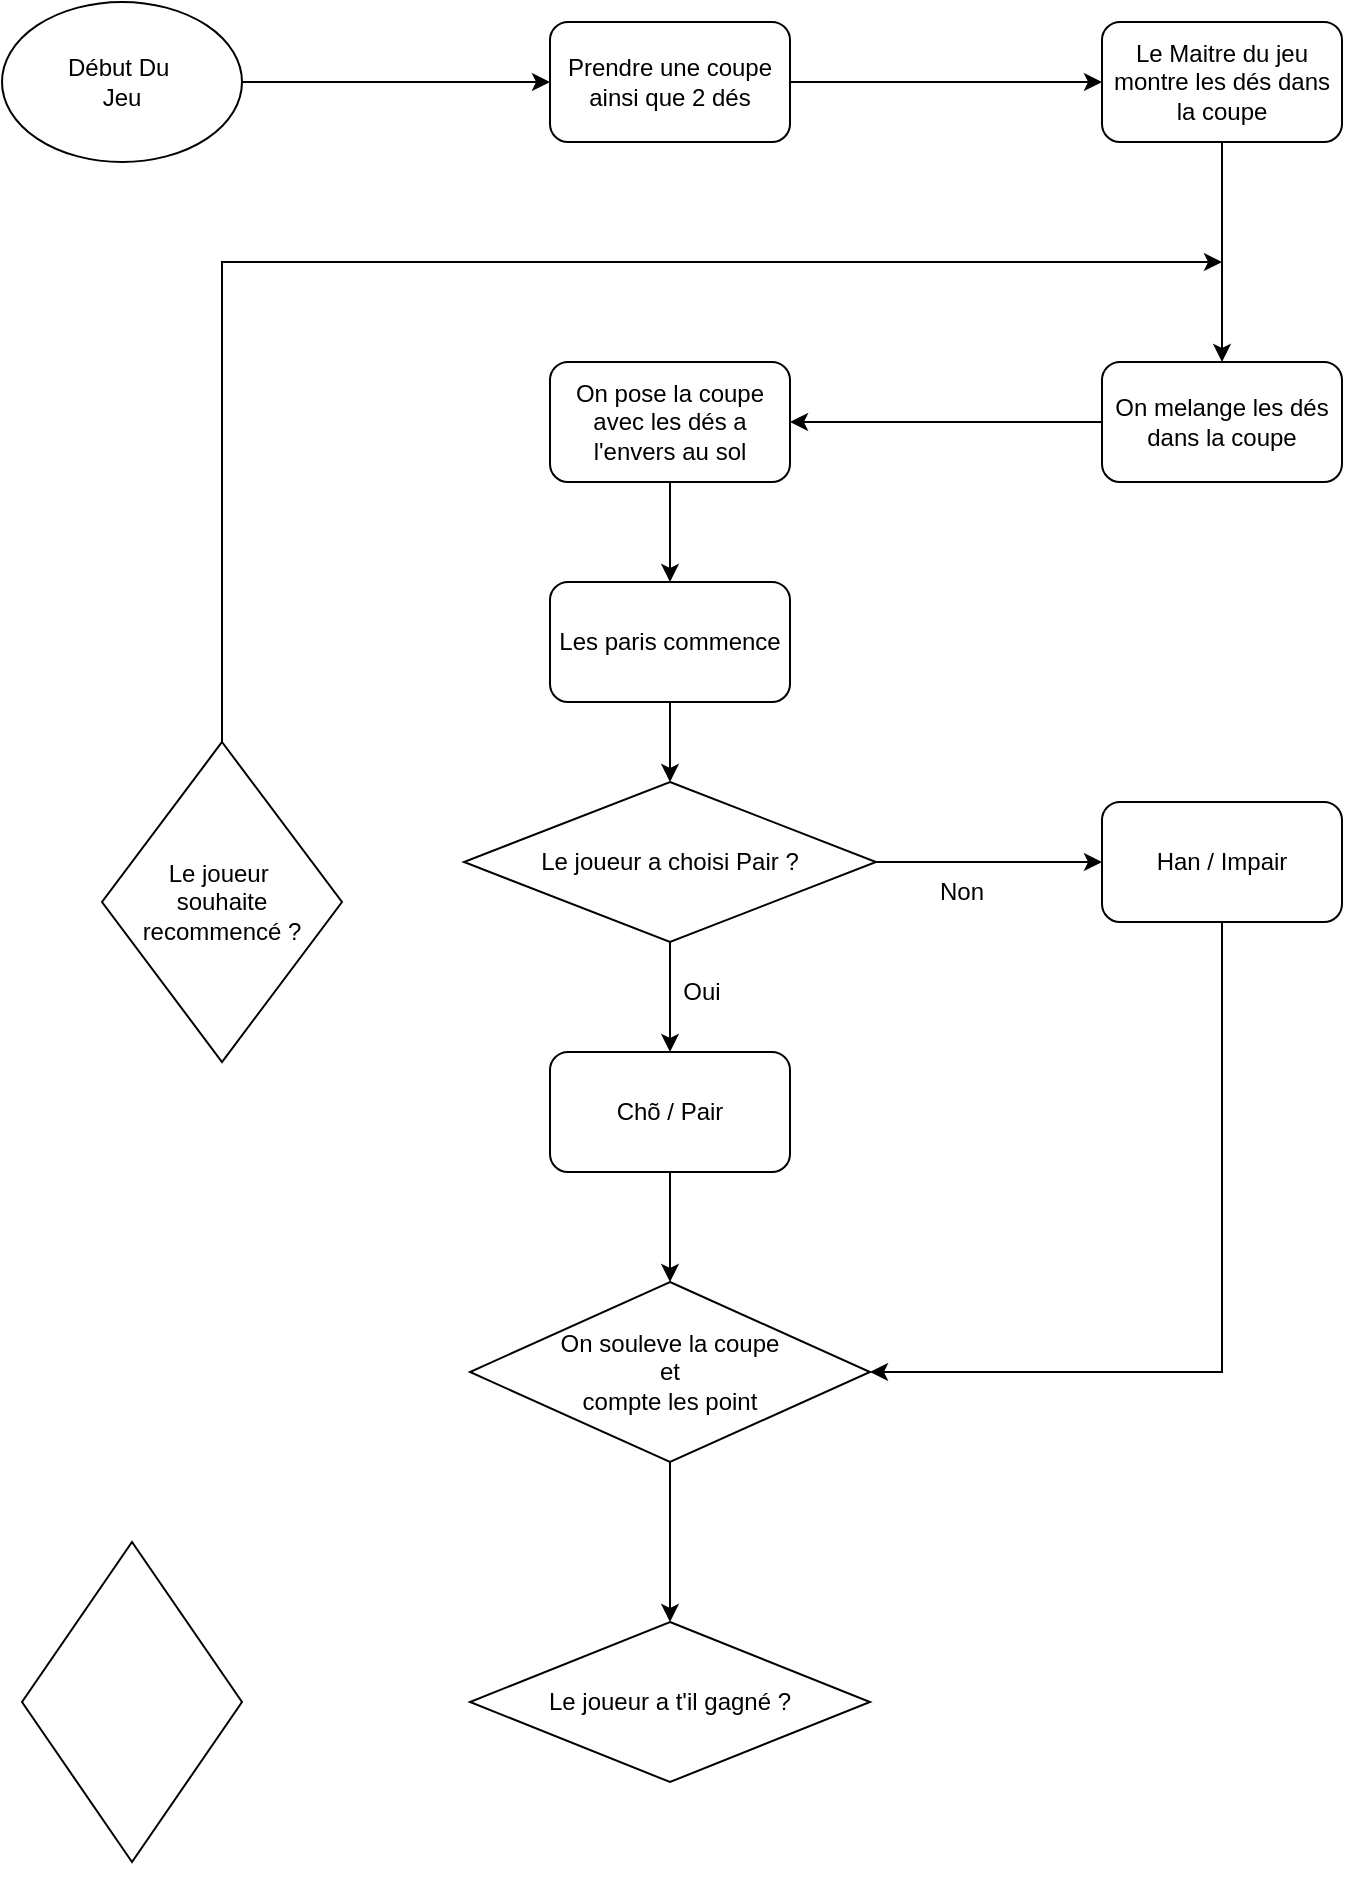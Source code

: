 <mxfile version="21.8.2" type="github">
  <diagram name="Page-1" id="EnUkhoSyPBvckiIhh7cr">
    <mxGraphModel dx="988" dy="614" grid="1" gridSize="10" guides="1" tooltips="1" connect="1" arrows="1" fold="1" page="1" pageScale="1" pageWidth="827" pageHeight="1169" math="0" shadow="0">
      <root>
        <mxCell id="0" />
        <mxCell id="1" parent="0" />
        <mxCell id="fwzfC8KAfnQSV-QxvWUr-12" value="" style="edgeStyle=orthogonalEdgeStyle;rounded=0;orthogonalLoop=1;jettySize=auto;html=1;" edge="1" parent="1" source="fwzfC8KAfnQSV-QxvWUr-1" target="fwzfC8KAfnQSV-QxvWUr-9">
          <mxGeometry relative="1" as="geometry" />
        </mxCell>
        <mxCell id="fwzfC8KAfnQSV-QxvWUr-14" value="" style="edgeStyle=orthogonalEdgeStyle;rounded=0;orthogonalLoop=1;jettySize=auto;html=1;" edge="1" parent="1" source="fwzfC8KAfnQSV-QxvWUr-1" target="fwzfC8KAfnQSV-QxvWUr-8">
          <mxGeometry relative="1" as="geometry" />
        </mxCell>
        <mxCell id="fwzfC8KAfnQSV-QxvWUr-1" value="&lt;font style=&quot;vertical-align: inherit;&quot;&gt;&lt;font style=&quot;vertical-align: inherit;&quot;&gt;Le joueur a choisi Pair ?&lt;/font&gt;&lt;/font&gt;" style="rhombus;whiteSpace=wrap;html=1;" vertex="1" parent="1">
          <mxGeometry x="311" y="420" width="206" height="80" as="geometry" />
        </mxCell>
        <mxCell id="fwzfC8KAfnQSV-QxvWUr-23" value="" style="edgeStyle=orthogonalEdgeStyle;rounded=0;orthogonalLoop=1;jettySize=auto;html=1;entryX=0;entryY=0.5;entryDx=0;entryDy=0;" edge="1" parent="1" source="fwzfC8KAfnQSV-QxvWUr-2" target="fwzfC8KAfnQSV-QxvWUr-3">
          <mxGeometry relative="1" as="geometry">
            <mxPoint x="350" y="70" as="targetPoint" />
          </mxGeometry>
        </mxCell>
        <mxCell id="fwzfC8KAfnQSV-QxvWUr-2" value="&lt;font style=&quot;vertical-align: inherit;&quot;&gt;&lt;font style=&quot;vertical-align: inherit;&quot;&gt;Début Du&amp;nbsp;&lt;br&gt;Jeu&lt;br&gt;&lt;/font&gt;&lt;/font&gt;" style="ellipse;whiteSpace=wrap;html=1;" vertex="1" parent="1">
          <mxGeometry x="80" y="30" width="120" height="80" as="geometry" />
        </mxCell>
        <mxCell id="fwzfC8KAfnQSV-QxvWUr-24" style="edgeStyle=orthogonalEdgeStyle;rounded=0;orthogonalLoop=1;jettySize=auto;html=1;entryX=0;entryY=0.5;entryDx=0;entryDy=0;" edge="1" parent="1" source="fwzfC8KAfnQSV-QxvWUr-3" target="fwzfC8KAfnQSV-QxvWUr-6">
          <mxGeometry relative="1" as="geometry" />
        </mxCell>
        <mxCell id="fwzfC8KAfnQSV-QxvWUr-3" value="&lt;font style=&quot;vertical-align: inherit;&quot;&gt;&lt;font style=&quot;vertical-align: inherit;&quot;&gt;Prendre une coupe ainsi que 2 dés&lt;/font&gt;&lt;/font&gt;" style="rounded=1;whiteSpace=wrap;html=1;" vertex="1" parent="1">
          <mxGeometry x="354" y="40" width="120" height="60" as="geometry" />
        </mxCell>
        <mxCell id="fwzfC8KAfnQSV-QxvWUr-26" style="edgeStyle=orthogonalEdgeStyle;rounded=0;orthogonalLoop=1;jettySize=auto;html=1;entryX=1;entryY=0.5;entryDx=0;entryDy=0;" edge="1" parent="1" source="fwzfC8KAfnQSV-QxvWUr-4" target="fwzfC8KAfnQSV-QxvWUr-7">
          <mxGeometry relative="1" as="geometry" />
        </mxCell>
        <mxCell id="fwzfC8KAfnQSV-QxvWUr-4" value="&lt;font style=&quot;vertical-align: inherit;&quot;&gt;&lt;font style=&quot;vertical-align: inherit;&quot;&gt;On melange les dés dans la coupe&lt;/font&gt;&lt;/font&gt;" style="rounded=1;whiteSpace=wrap;html=1;" vertex="1" parent="1">
          <mxGeometry x="630" y="210" width="120" height="60" as="geometry" />
        </mxCell>
        <mxCell id="fwzfC8KAfnQSV-QxvWUr-28" value="" style="edgeStyle=orthogonalEdgeStyle;rounded=0;orthogonalLoop=1;jettySize=auto;html=1;" edge="1" parent="1" source="fwzfC8KAfnQSV-QxvWUr-5" target="fwzfC8KAfnQSV-QxvWUr-1">
          <mxGeometry relative="1" as="geometry" />
        </mxCell>
        <mxCell id="fwzfC8KAfnQSV-QxvWUr-5" value="&lt;font style=&quot;vertical-align: inherit;&quot;&gt;&lt;font style=&quot;vertical-align: inherit;&quot;&gt;Les paris commence&lt;/font&gt;&lt;/font&gt;" style="rounded=1;whiteSpace=wrap;html=1;" vertex="1" parent="1">
          <mxGeometry x="354" y="320" width="120" height="60" as="geometry" />
        </mxCell>
        <mxCell id="fwzfC8KAfnQSV-QxvWUr-25" style="edgeStyle=orthogonalEdgeStyle;rounded=0;orthogonalLoop=1;jettySize=auto;html=1;entryX=0.5;entryY=0;entryDx=0;entryDy=0;" edge="1" parent="1" source="fwzfC8KAfnQSV-QxvWUr-6" target="fwzfC8KAfnQSV-QxvWUr-4">
          <mxGeometry relative="1" as="geometry" />
        </mxCell>
        <mxCell id="fwzfC8KAfnQSV-QxvWUr-6" value="&lt;font style=&quot;vertical-align: inherit;&quot;&gt;&lt;font style=&quot;vertical-align: inherit;&quot;&gt;Le Maitre du jeu montre les dés dans la coupe&lt;/font&gt;&lt;/font&gt;" style="rounded=1;whiteSpace=wrap;html=1;" vertex="1" parent="1">
          <mxGeometry x="630" y="40" width="120" height="60" as="geometry" />
        </mxCell>
        <mxCell id="fwzfC8KAfnQSV-QxvWUr-27" style="edgeStyle=orthogonalEdgeStyle;rounded=0;orthogonalLoop=1;jettySize=auto;html=1;entryX=0.5;entryY=0;entryDx=0;entryDy=0;" edge="1" parent="1" source="fwzfC8KAfnQSV-QxvWUr-7" target="fwzfC8KAfnQSV-QxvWUr-5">
          <mxGeometry relative="1" as="geometry" />
        </mxCell>
        <mxCell id="fwzfC8KAfnQSV-QxvWUr-7" value="&lt;font style=&quot;vertical-align: inherit;&quot;&gt;&lt;font style=&quot;vertical-align: inherit;&quot;&gt;On pose la coupe avec les dés a l&#39;envers au sol&lt;/font&gt;&lt;/font&gt;" style="rounded=1;whiteSpace=wrap;html=1;" vertex="1" parent="1">
          <mxGeometry x="354" y="210" width="120" height="60" as="geometry" />
        </mxCell>
        <mxCell id="fwzfC8KAfnQSV-QxvWUr-17" style="edgeStyle=orthogonalEdgeStyle;rounded=0;orthogonalLoop=1;jettySize=auto;html=1;entryX=1;entryY=0.5;entryDx=0;entryDy=0;" edge="1" parent="1" target="fwzfC8KAfnQSV-QxvWUr-11">
          <mxGeometry relative="1" as="geometry">
            <mxPoint x="666" y="460" as="sourcePoint" />
            <mxPoint x="550" y="715" as="targetPoint" />
            <Array as="points">
              <mxPoint x="666" y="461" />
              <mxPoint x="690" y="461" />
              <mxPoint x="690" y="715" />
            </Array>
          </mxGeometry>
        </mxCell>
        <mxCell id="fwzfC8KAfnQSV-QxvWUr-8" value="Han / Impair" style="rounded=1;whiteSpace=wrap;html=1;" vertex="1" parent="1">
          <mxGeometry x="630" y="430" width="120" height="60" as="geometry" />
        </mxCell>
        <mxCell id="fwzfC8KAfnQSV-QxvWUr-16" value="" style="edgeStyle=orthogonalEdgeStyle;rounded=0;orthogonalLoop=1;jettySize=auto;html=1;" edge="1" parent="1" source="fwzfC8KAfnQSV-QxvWUr-9" target="fwzfC8KAfnQSV-QxvWUr-11">
          <mxGeometry relative="1" as="geometry" />
        </mxCell>
        <mxCell id="fwzfC8KAfnQSV-QxvWUr-9" value="&lt;font style=&quot;vertical-align: inherit;&quot;&gt;&lt;font style=&quot;vertical-align: inherit;&quot;&gt;Chõ / Pair&lt;/font&gt;&lt;/font&gt;" style="rounded=1;whiteSpace=wrap;html=1;" vertex="1" parent="1">
          <mxGeometry x="354" y="555" width="120" height="60" as="geometry" />
        </mxCell>
        <mxCell id="fwzfC8KAfnQSV-QxvWUr-29" style="edgeStyle=orthogonalEdgeStyle;rounded=0;orthogonalLoop=1;jettySize=auto;html=1;" edge="1" parent="1" source="fwzfC8KAfnQSV-QxvWUr-10">
          <mxGeometry relative="1" as="geometry">
            <mxPoint x="690" y="160" as="targetPoint" />
            <Array as="points">
              <mxPoint x="190" y="160" />
            </Array>
          </mxGeometry>
        </mxCell>
        <mxCell id="fwzfC8KAfnQSV-QxvWUr-10" value="Le joueur&amp;nbsp;&lt;br style=&quot;border-color: var(--border-color);&quot;&gt;souhaite&lt;br style=&quot;border-color: var(--border-color);&quot;&gt;recommencé ?" style="rhombus;whiteSpace=wrap;html=1;" vertex="1" parent="1">
          <mxGeometry x="130" y="400" width="120" height="160" as="geometry" />
        </mxCell>
        <mxCell id="fwzfC8KAfnQSV-QxvWUr-19" value="" style="edgeStyle=orthogonalEdgeStyle;rounded=0;orthogonalLoop=1;jettySize=auto;html=1;" edge="1" parent="1" source="fwzfC8KAfnQSV-QxvWUr-11" target="fwzfC8KAfnQSV-QxvWUr-18">
          <mxGeometry relative="1" as="geometry" />
        </mxCell>
        <mxCell id="fwzfC8KAfnQSV-QxvWUr-11" value="On souleve la coupe &lt;br&gt;et &lt;br&gt;compte les point" style="rhombus;whiteSpace=wrap;html=1;" vertex="1" parent="1">
          <mxGeometry x="314" y="670" width="200" height="90" as="geometry" />
        </mxCell>
        <mxCell id="fwzfC8KAfnQSV-QxvWUr-13" value="Oui" style="text;html=1;strokeColor=none;fillColor=none;align=center;verticalAlign=middle;whiteSpace=wrap;rounded=0;" vertex="1" parent="1">
          <mxGeometry x="400" y="510" width="60" height="30" as="geometry" />
        </mxCell>
        <mxCell id="fwzfC8KAfnQSV-QxvWUr-15" value="Non" style="text;html=1;strokeColor=none;fillColor=none;align=center;verticalAlign=middle;whiteSpace=wrap;rounded=0;" vertex="1" parent="1">
          <mxGeometry x="530" y="460" width="60" height="30" as="geometry" />
        </mxCell>
        <mxCell id="fwzfC8KAfnQSV-QxvWUr-18" value="Le joueur a t&#39;il gagné ?" style="rhombus;whiteSpace=wrap;html=1;" vertex="1" parent="1">
          <mxGeometry x="314" y="840" width="200" height="80" as="geometry" />
        </mxCell>
        <mxCell id="fwzfC8KAfnQSV-QxvWUr-20" value="" style="rhombus;whiteSpace=wrap;html=1;direction=west;" vertex="1" parent="1">
          <mxGeometry x="90" y="800" width="110" height="160" as="geometry" />
        </mxCell>
        <mxCell id="fwzfC8KAfnQSV-QxvWUr-21" style="edgeStyle=orthogonalEdgeStyle;rounded=0;orthogonalLoop=1;jettySize=auto;html=1;exitX=0.5;exitY=0;exitDx=0;exitDy=0;" edge="1" parent="1" source="fwzfC8KAfnQSV-QxvWUr-20" target="fwzfC8KAfnQSV-QxvWUr-20">
          <mxGeometry relative="1" as="geometry" />
        </mxCell>
      </root>
    </mxGraphModel>
  </diagram>
</mxfile>
